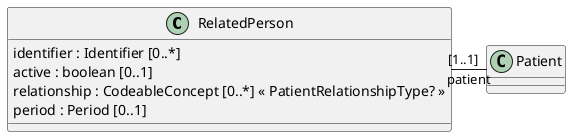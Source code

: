 @startuml
' ========================================
' start: configuration
' ========================================

skinparam linetype ortho

' ========================================
' end: configuration
' ========================================

' ========================================
' start: definition of entities/classes
' ========================================

class RelatedPerson {
  identifier : Identifier [0..*]
  active : boolean [0..1]
  relationship : CodeableConcept [0..*] « PatientRelationshipType? »
  period : Period [0..1]
}

' ========================================
' end: definition of entities/classes
' ========================================

' ========================================
' start: definition of associations
' ========================================

RelatedPerson -r- "[1..1]" Patient : patient

' ========================================
' end: definition of associations
' ========================================
@enduml
